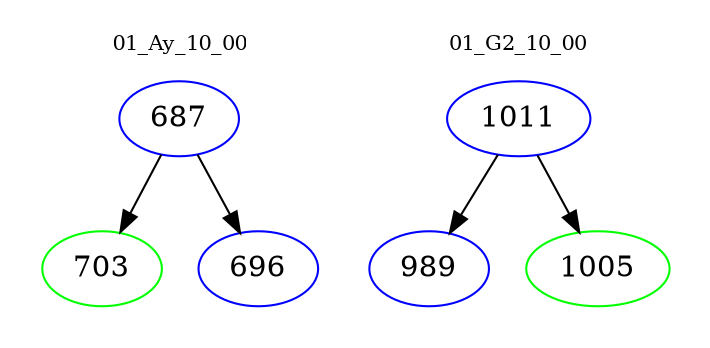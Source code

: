 digraph{
subgraph cluster_0 {
color = white
label = "01_Ay_10_00";
fontsize=10;
T0_687 [label="687", color="blue"]
T0_687 -> T0_703 [color="black"]
T0_703 [label="703", color="green"]
T0_687 -> T0_696 [color="black"]
T0_696 [label="696", color="blue"]
}
subgraph cluster_1 {
color = white
label = "01_G2_10_00";
fontsize=10;
T1_1011 [label="1011", color="blue"]
T1_1011 -> T1_989 [color="black"]
T1_989 [label="989", color="blue"]
T1_1011 -> T1_1005 [color="black"]
T1_1005 [label="1005", color="green"]
}
}

